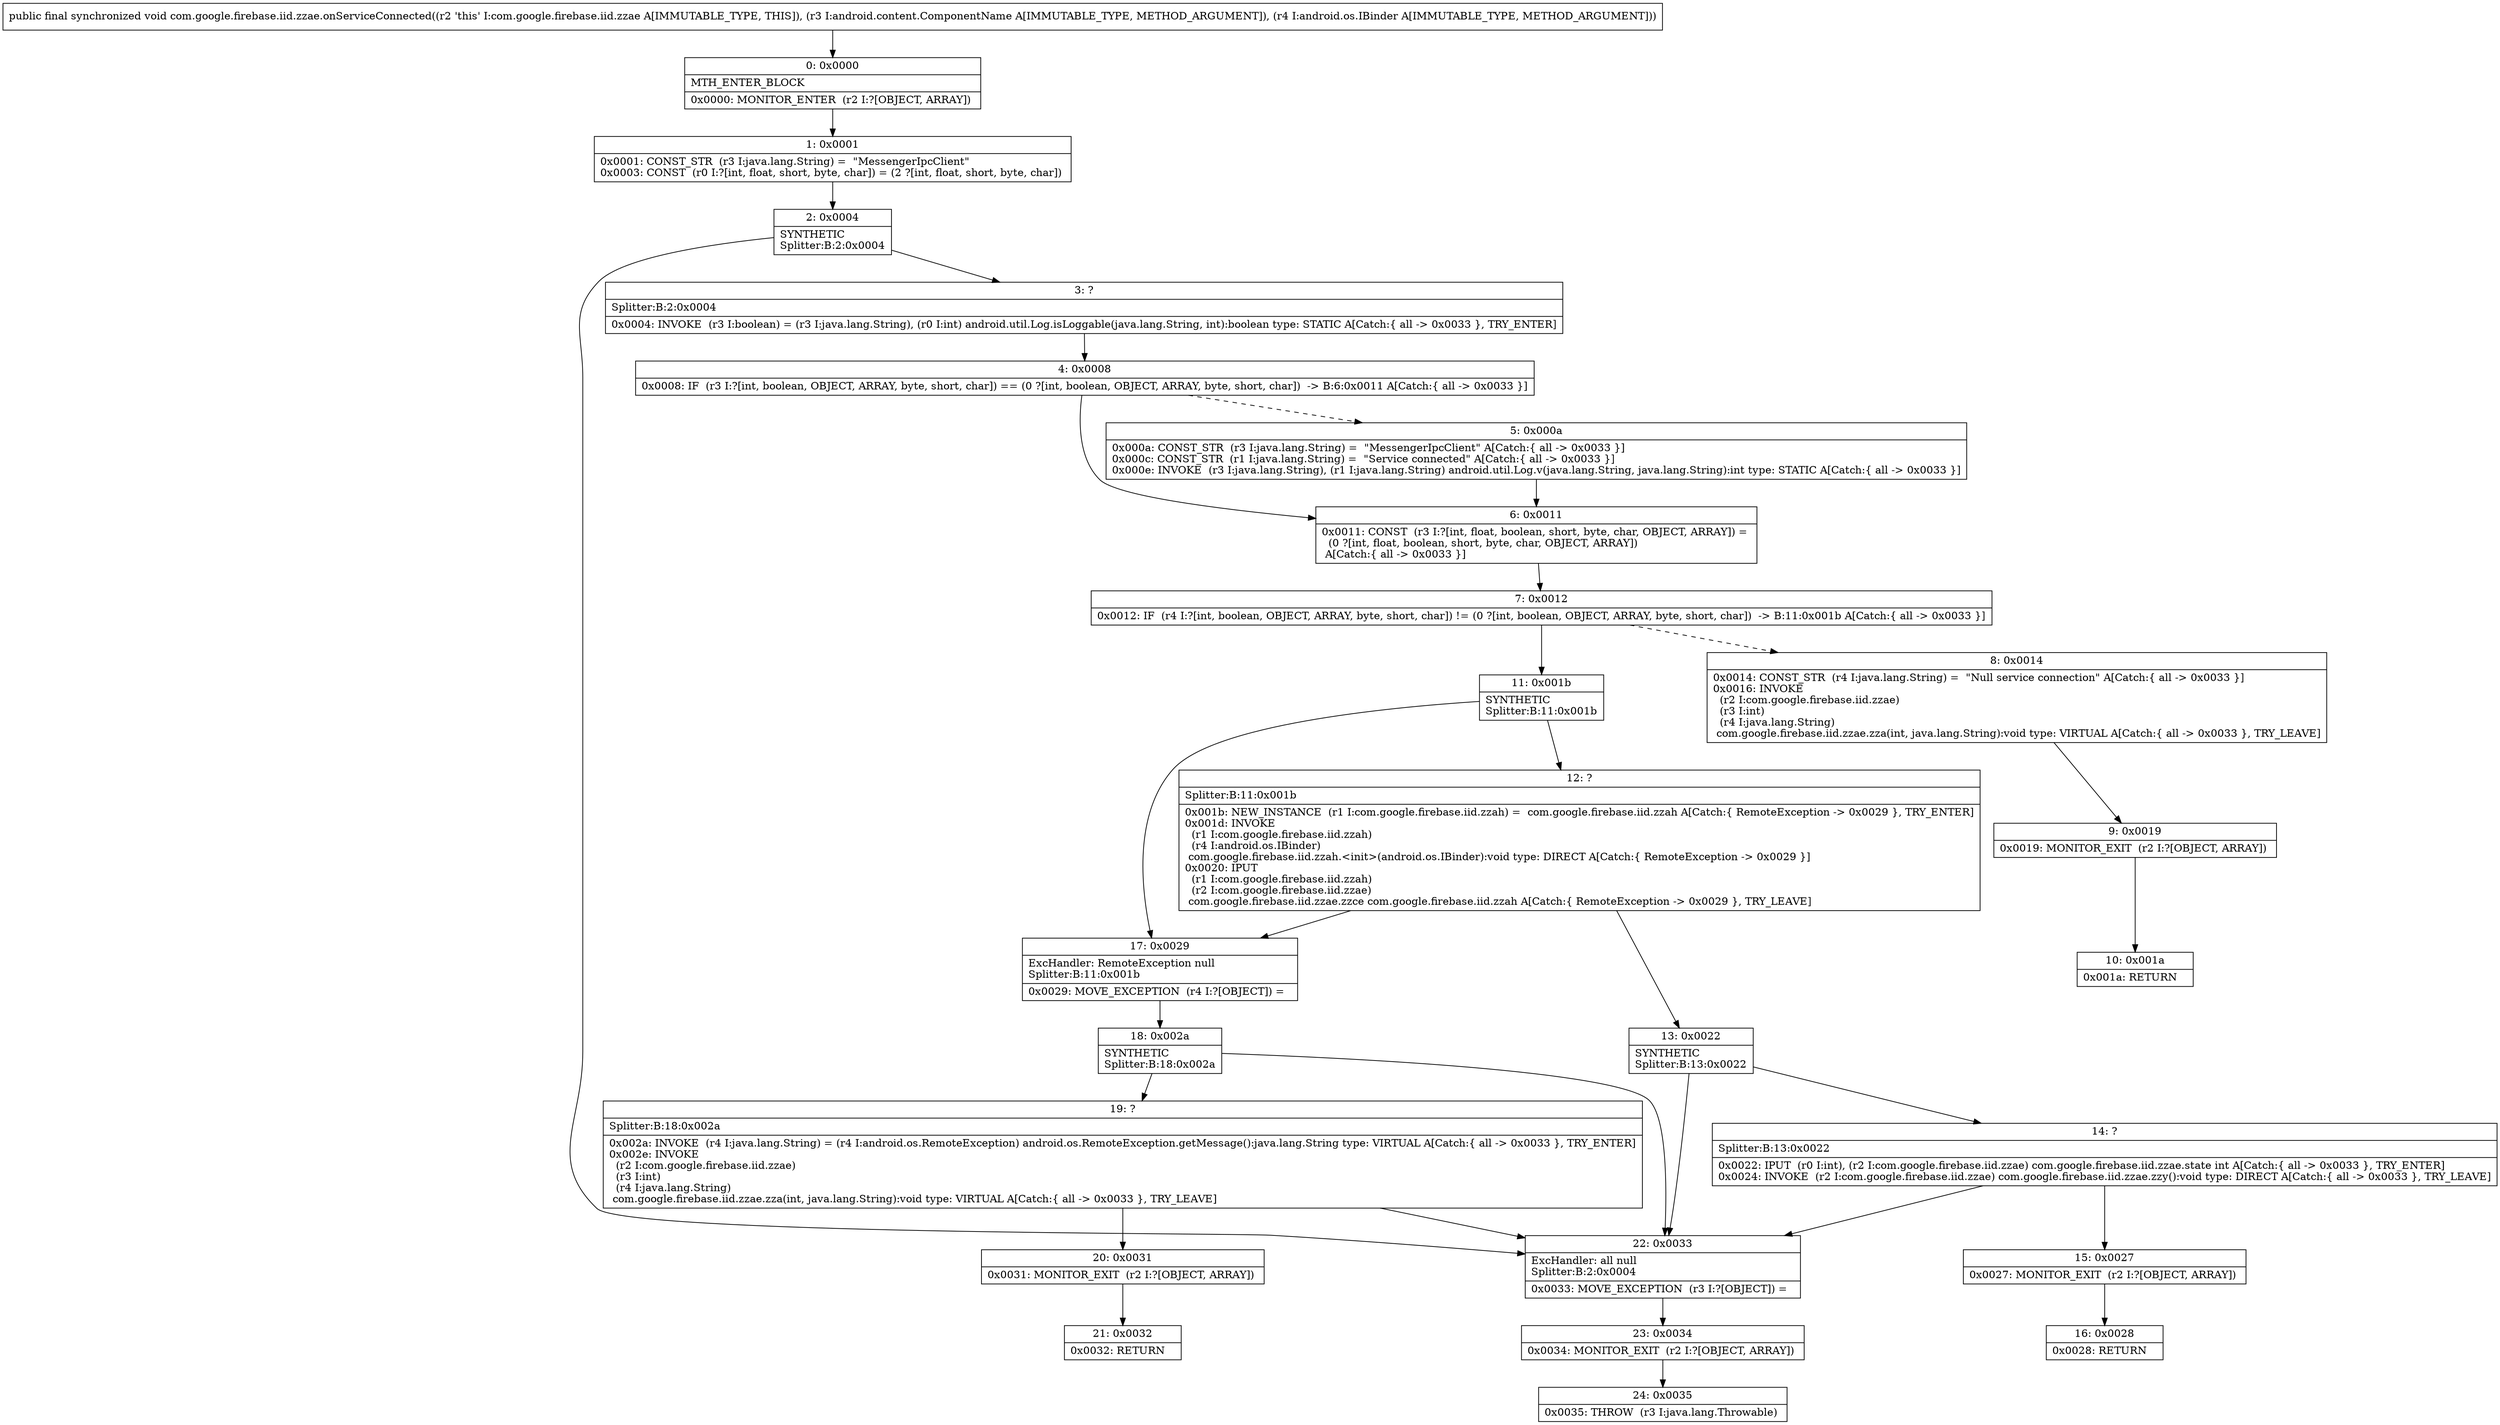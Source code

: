 digraph "CFG forcom.google.firebase.iid.zzae.onServiceConnected(Landroid\/content\/ComponentName;Landroid\/os\/IBinder;)V" {
Node_0 [shape=record,label="{0\:\ 0x0000|MTH_ENTER_BLOCK\l|0x0000: MONITOR_ENTER  (r2 I:?[OBJECT, ARRAY]) \l}"];
Node_1 [shape=record,label="{1\:\ 0x0001|0x0001: CONST_STR  (r3 I:java.lang.String) =  \"MessengerIpcClient\" \l0x0003: CONST  (r0 I:?[int, float, short, byte, char]) = (2 ?[int, float, short, byte, char]) \l}"];
Node_2 [shape=record,label="{2\:\ 0x0004|SYNTHETIC\lSplitter:B:2:0x0004\l}"];
Node_3 [shape=record,label="{3\:\ ?|Splitter:B:2:0x0004\l|0x0004: INVOKE  (r3 I:boolean) = (r3 I:java.lang.String), (r0 I:int) android.util.Log.isLoggable(java.lang.String, int):boolean type: STATIC A[Catch:\{ all \-\> 0x0033 \}, TRY_ENTER]\l}"];
Node_4 [shape=record,label="{4\:\ 0x0008|0x0008: IF  (r3 I:?[int, boolean, OBJECT, ARRAY, byte, short, char]) == (0 ?[int, boolean, OBJECT, ARRAY, byte, short, char])  \-\> B:6:0x0011 A[Catch:\{ all \-\> 0x0033 \}]\l}"];
Node_5 [shape=record,label="{5\:\ 0x000a|0x000a: CONST_STR  (r3 I:java.lang.String) =  \"MessengerIpcClient\" A[Catch:\{ all \-\> 0x0033 \}]\l0x000c: CONST_STR  (r1 I:java.lang.String) =  \"Service connected\" A[Catch:\{ all \-\> 0x0033 \}]\l0x000e: INVOKE  (r3 I:java.lang.String), (r1 I:java.lang.String) android.util.Log.v(java.lang.String, java.lang.String):int type: STATIC A[Catch:\{ all \-\> 0x0033 \}]\l}"];
Node_6 [shape=record,label="{6\:\ 0x0011|0x0011: CONST  (r3 I:?[int, float, boolean, short, byte, char, OBJECT, ARRAY]) = \l  (0 ?[int, float, boolean, short, byte, char, OBJECT, ARRAY])\l A[Catch:\{ all \-\> 0x0033 \}]\l}"];
Node_7 [shape=record,label="{7\:\ 0x0012|0x0012: IF  (r4 I:?[int, boolean, OBJECT, ARRAY, byte, short, char]) != (0 ?[int, boolean, OBJECT, ARRAY, byte, short, char])  \-\> B:11:0x001b A[Catch:\{ all \-\> 0x0033 \}]\l}"];
Node_8 [shape=record,label="{8\:\ 0x0014|0x0014: CONST_STR  (r4 I:java.lang.String) =  \"Null service connection\" A[Catch:\{ all \-\> 0x0033 \}]\l0x0016: INVOKE  \l  (r2 I:com.google.firebase.iid.zzae)\l  (r3 I:int)\l  (r4 I:java.lang.String)\l com.google.firebase.iid.zzae.zza(int, java.lang.String):void type: VIRTUAL A[Catch:\{ all \-\> 0x0033 \}, TRY_LEAVE]\l}"];
Node_9 [shape=record,label="{9\:\ 0x0019|0x0019: MONITOR_EXIT  (r2 I:?[OBJECT, ARRAY]) \l}"];
Node_10 [shape=record,label="{10\:\ 0x001a|0x001a: RETURN   \l}"];
Node_11 [shape=record,label="{11\:\ 0x001b|SYNTHETIC\lSplitter:B:11:0x001b\l}"];
Node_12 [shape=record,label="{12\:\ ?|Splitter:B:11:0x001b\l|0x001b: NEW_INSTANCE  (r1 I:com.google.firebase.iid.zzah) =  com.google.firebase.iid.zzah A[Catch:\{ RemoteException \-\> 0x0029 \}, TRY_ENTER]\l0x001d: INVOKE  \l  (r1 I:com.google.firebase.iid.zzah)\l  (r4 I:android.os.IBinder)\l com.google.firebase.iid.zzah.\<init\>(android.os.IBinder):void type: DIRECT A[Catch:\{ RemoteException \-\> 0x0029 \}]\l0x0020: IPUT  \l  (r1 I:com.google.firebase.iid.zzah)\l  (r2 I:com.google.firebase.iid.zzae)\l com.google.firebase.iid.zzae.zzce com.google.firebase.iid.zzah A[Catch:\{ RemoteException \-\> 0x0029 \}, TRY_LEAVE]\l}"];
Node_13 [shape=record,label="{13\:\ 0x0022|SYNTHETIC\lSplitter:B:13:0x0022\l}"];
Node_14 [shape=record,label="{14\:\ ?|Splitter:B:13:0x0022\l|0x0022: IPUT  (r0 I:int), (r2 I:com.google.firebase.iid.zzae) com.google.firebase.iid.zzae.state int A[Catch:\{ all \-\> 0x0033 \}, TRY_ENTER]\l0x0024: INVOKE  (r2 I:com.google.firebase.iid.zzae) com.google.firebase.iid.zzae.zzy():void type: DIRECT A[Catch:\{ all \-\> 0x0033 \}, TRY_LEAVE]\l}"];
Node_15 [shape=record,label="{15\:\ 0x0027|0x0027: MONITOR_EXIT  (r2 I:?[OBJECT, ARRAY]) \l}"];
Node_16 [shape=record,label="{16\:\ 0x0028|0x0028: RETURN   \l}"];
Node_17 [shape=record,label="{17\:\ 0x0029|ExcHandler: RemoteException null\lSplitter:B:11:0x001b\l|0x0029: MOVE_EXCEPTION  (r4 I:?[OBJECT]) =  \l}"];
Node_18 [shape=record,label="{18\:\ 0x002a|SYNTHETIC\lSplitter:B:18:0x002a\l}"];
Node_19 [shape=record,label="{19\:\ ?|Splitter:B:18:0x002a\l|0x002a: INVOKE  (r4 I:java.lang.String) = (r4 I:android.os.RemoteException) android.os.RemoteException.getMessage():java.lang.String type: VIRTUAL A[Catch:\{ all \-\> 0x0033 \}, TRY_ENTER]\l0x002e: INVOKE  \l  (r2 I:com.google.firebase.iid.zzae)\l  (r3 I:int)\l  (r4 I:java.lang.String)\l com.google.firebase.iid.zzae.zza(int, java.lang.String):void type: VIRTUAL A[Catch:\{ all \-\> 0x0033 \}, TRY_LEAVE]\l}"];
Node_20 [shape=record,label="{20\:\ 0x0031|0x0031: MONITOR_EXIT  (r2 I:?[OBJECT, ARRAY]) \l}"];
Node_21 [shape=record,label="{21\:\ 0x0032|0x0032: RETURN   \l}"];
Node_22 [shape=record,label="{22\:\ 0x0033|ExcHandler: all null\lSplitter:B:2:0x0004\l|0x0033: MOVE_EXCEPTION  (r3 I:?[OBJECT]) =  \l}"];
Node_23 [shape=record,label="{23\:\ 0x0034|0x0034: MONITOR_EXIT  (r2 I:?[OBJECT, ARRAY]) \l}"];
Node_24 [shape=record,label="{24\:\ 0x0035|0x0035: THROW  (r3 I:java.lang.Throwable) \l}"];
MethodNode[shape=record,label="{public final synchronized void com.google.firebase.iid.zzae.onServiceConnected((r2 'this' I:com.google.firebase.iid.zzae A[IMMUTABLE_TYPE, THIS]), (r3 I:android.content.ComponentName A[IMMUTABLE_TYPE, METHOD_ARGUMENT]), (r4 I:android.os.IBinder A[IMMUTABLE_TYPE, METHOD_ARGUMENT])) }"];
MethodNode -> Node_0;
Node_0 -> Node_1;
Node_1 -> Node_2;
Node_2 -> Node_3;
Node_2 -> Node_22;
Node_3 -> Node_4;
Node_4 -> Node_5[style=dashed];
Node_4 -> Node_6;
Node_5 -> Node_6;
Node_6 -> Node_7;
Node_7 -> Node_8[style=dashed];
Node_7 -> Node_11;
Node_8 -> Node_9;
Node_9 -> Node_10;
Node_11 -> Node_12;
Node_11 -> Node_17;
Node_12 -> Node_13;
Node_12 -> Node_17;
Node_13 -> Node_14;
Node_13 -> Node_22;
Node_14 -> Node_15;
Node_14 -> Node_22;
Node_15 -> Node_16;
Node_17 -> Node_18;
Node_18 -> Node_19;
Node_18 -> Node_22;
Node_19 -> Node_20;
Node_19 -> Node_22;
Node_20 -> Node_21;
Node_22 -> Node_23;
Node_23 -> Node_24;
}

